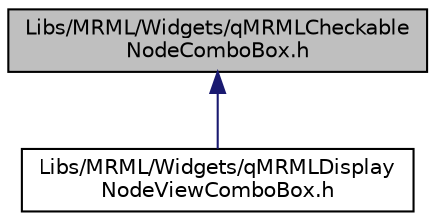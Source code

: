 digraph "Libs/MRML/Widgets/qMRMLCheckableNodeComboBox.h"
{
  bgcolor="transparent";
  edge [fontname="Helvetica",fontsize="10",labelfontname="Helvetica",labelfontsize="10"];
  node [fontname="Helvetica",fontsize="10",shape=record];
  Node8 [label="Libs/MRML/Widgets/qMRMLCheckable\lNodeComboBox.h",height=0.2,width=0.4,color="black", fillcolor="grey75", style="filled", fontcolor="black"];
  Node8 -> Node9 [dir="back",color="midnightblue",fontsize="10",style="solid",fontname="Helvetica"];
  Node9 [label="Libs/MRML/Widgets/qMRMLDisplay\lNodeViewComboBox.h",height=0.2,width=0.4,color="black",URL="$qMRMLDisplayNodeViewComboBox_8h.html"];
}
